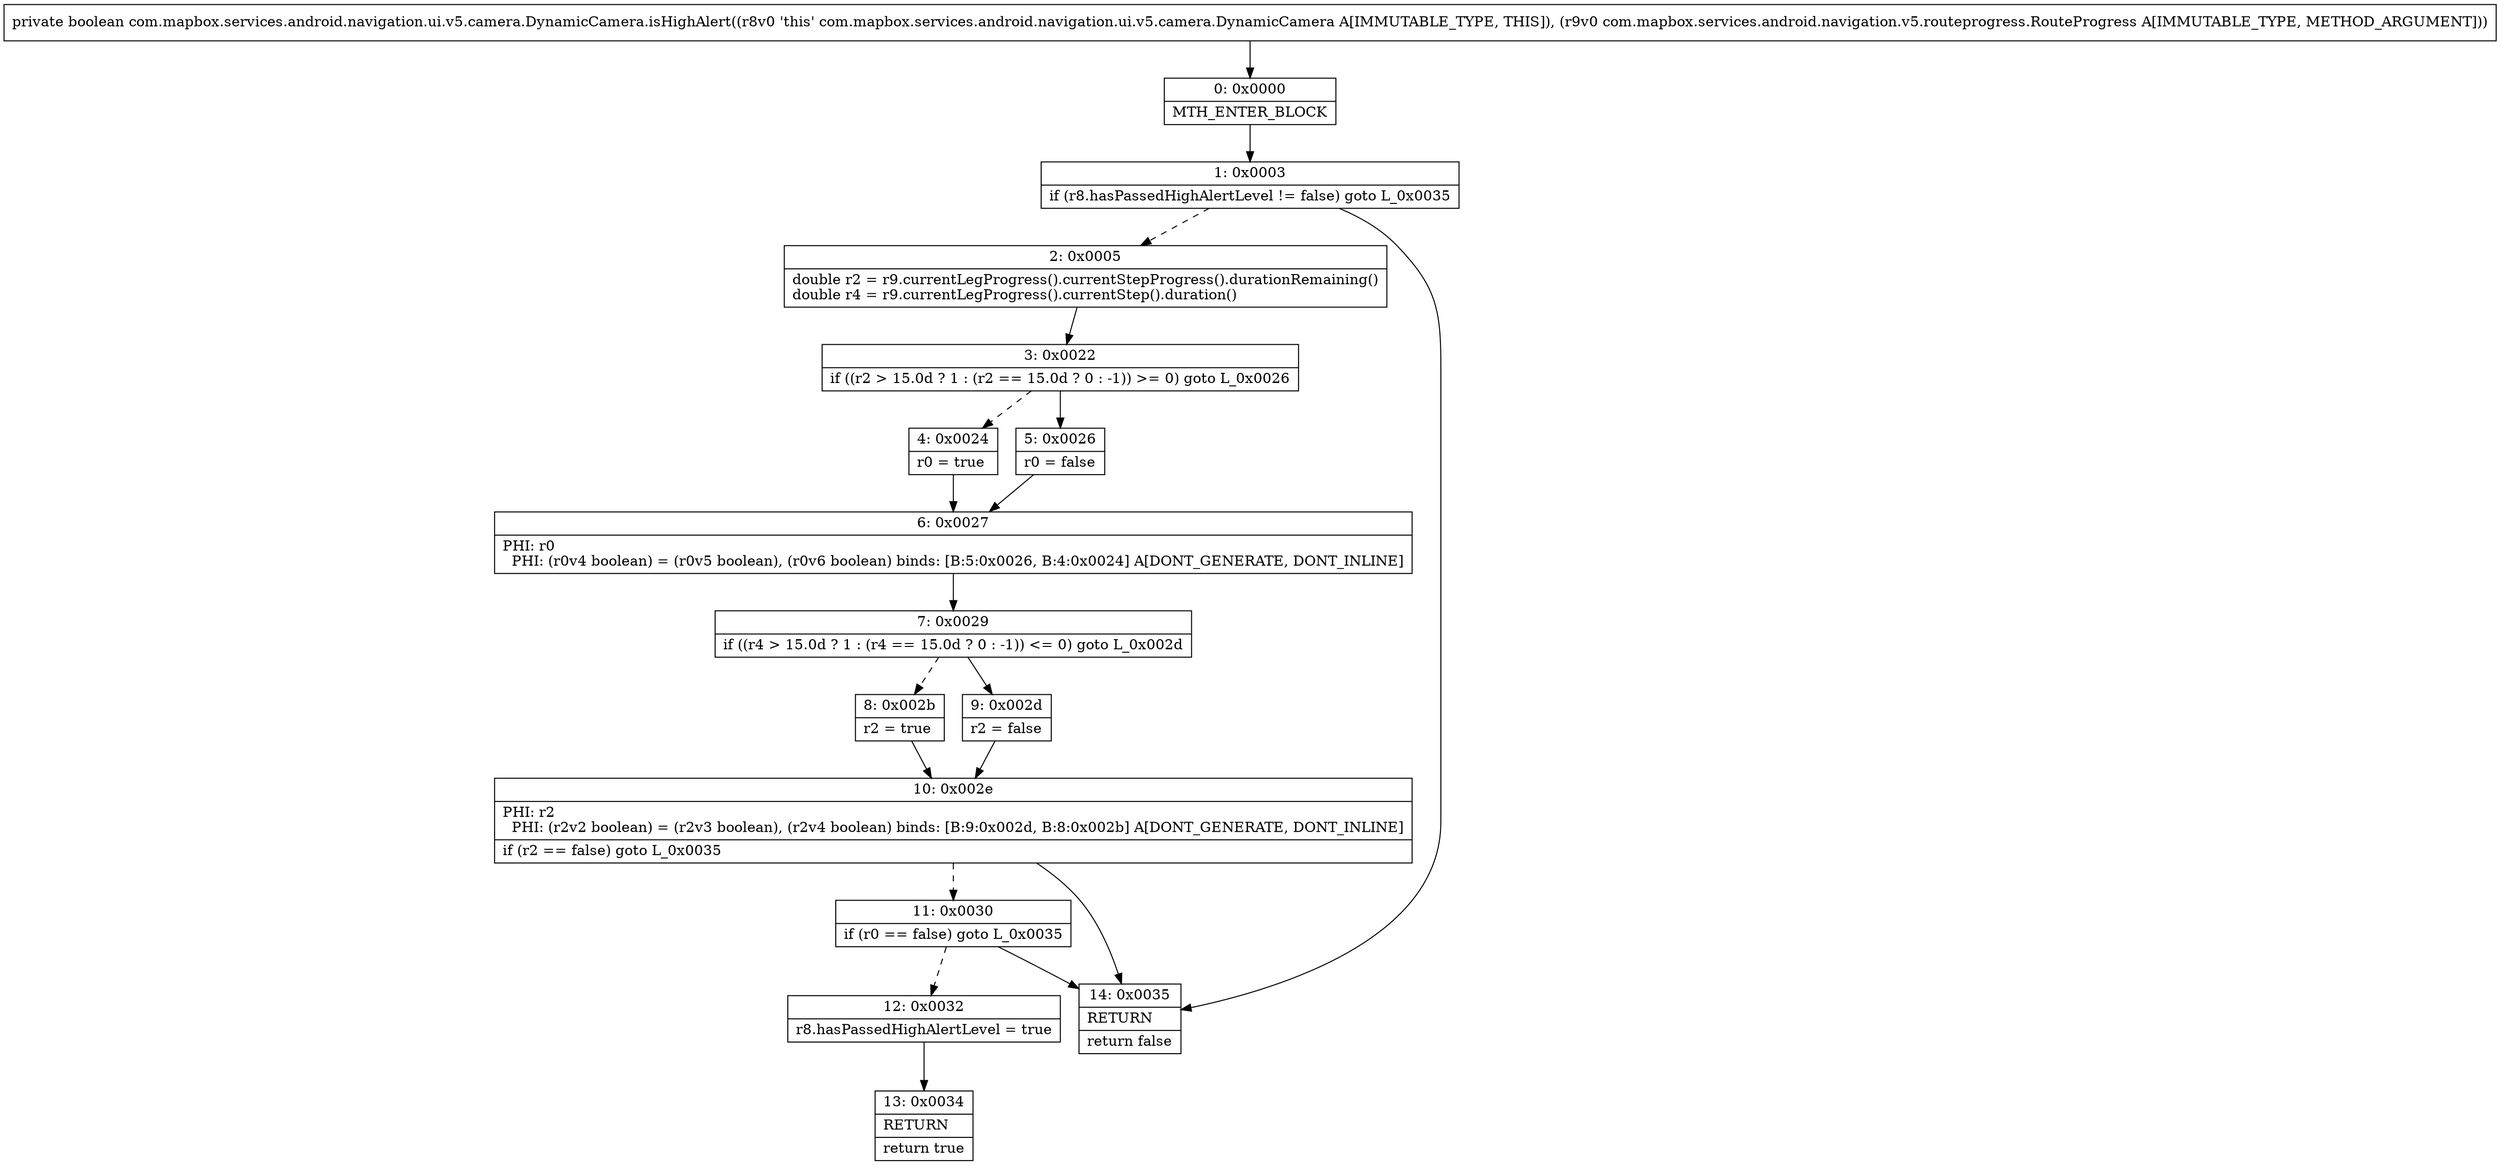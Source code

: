 digraph "CFG forcom.mapbox.services.android.navigation.ui.v5.camera.DynamicCamera.isHighAlert(Lcom\/mapbox\/services\/android\/navigation\/v5\/routeprogress\/RouteProgress;)Z" {
Node_0 [shape=record,label="{0\:\ 0x0000|MTH_ENTER_BLOCK\l}"];
Node_1 [shape=record,label="{1\:\ 0x0003|if (r8.hasPassedHighAlertLevel != false) goto L_0x0035\l}"];
Node_2 [shape=record,label="{2\:\ 0x0005|double r2 = r9.currentLegProgress().currentStepProgress().durationRemaining()\ldouble r4 = r9.currentLegProgress().currentStep().duration()\l}"];
Node_3 [shape=record,label="{3\:\ 0x0022|if ((r2 \> 15.0d ? 1 : (r2 == 15.0d ? 0 : \-1)) \>= 0) goto L_0x0026\l}"];
Node_4 [shape=record,label="{4\:\ 0x0024|r0 = true\l}"];
Node_5 [shape=record,label="{5\:\ 0x0026|r0 = false\l}"];
Node_6 [shape=record,label="{6\:\ 0x0027|PHI: r0 \l  PHI: (r0v4 boolean) = (r0v5 boolean), (r0v6 boolean) binds: [B:5:0x0026, B:4:0x0024] A[DONT_GENERATE, DONT_INLINE]\l}"];
Node_7 [shape=record,label="{7\:\ 0x0029|if ((r4 \> 15.0d ? 1 : (r4 == 15.0d ? 0 : \-1)) \<= 0) goto L_0x002d\l}"];
Node_8 [shape=record,label="{8\:\ 0x002b|r2 = true\l}"];
Node_9 [shape=record,label="{9\:\ 0x002d|r2 = false\l}"];
Node_10 [shape=record,label="{10\:\ 0x002e|PHI: r2 \l  PHI: (r2v2 boolean) = (r2v3 boolean), (r2v4 boolean) binds: [B:9:0x002d, B:8:0x002b] A[DONT_GENERATE, DONT_INLINE]\l|if (r2 == false) goto L_0x0035\l}"];
Node_11 [shape=record,label="{11\:\ 0x0030|if (r0 == false) goto L_0x0035\l}"];
Node_12 [shape=record,label="{12\:\ 0x0032|r8.hasPassedHighAlertLevel = true\l}"];
Node_13 [shape=record,label="{13\:\ 0x0034|RETURN\l|return true\l}"];
Node_14 [shape=record,label="{14\:\ 0x0035|RETURN\l|return false\l}"];
MethodNode[shape=record,label="{private boolean com.mapbox.services.android.navigation.ui.v5.camera.DynamicCamera.isHighAlert((r8v0 'this' com.mapbox.services.android.navigation.ui.v5.camera.DynamicCamera A[IMMUTABLE_TYPE, THIS]), (r9v0 com.mapbox.services.android.navigation.v5.routeprogress.RouteProgress A[IMMUTABLE_TYPE, METHOD_ARGUMENT])) }"];
MethodNode -> Node_0;
Node_0 -> Node_1;
Node_1 -> Node_2[style=dashed];
Node_1 -> Node_14;
Node_2 -> Node_3;
Node_3 -> Node_4[style=dashed];
Node_3 -> Node_5;
Node_4 -> Node_6;
Node_5 -> Node_6;
Node_6 -> Node_7;
Node_7 -> Node_8[style=dashed];
Node_7 -> Node_9;
Node_8 -> Node_10;
Node_9 -> Node_10;
Node_10 -> Node_11[style=dashed];
Node_10 -> Node_14;
Node_11 -> Node_12[style=dashed];
Node_11 -> Node_14;
Node_12 -> Node_13;
}

